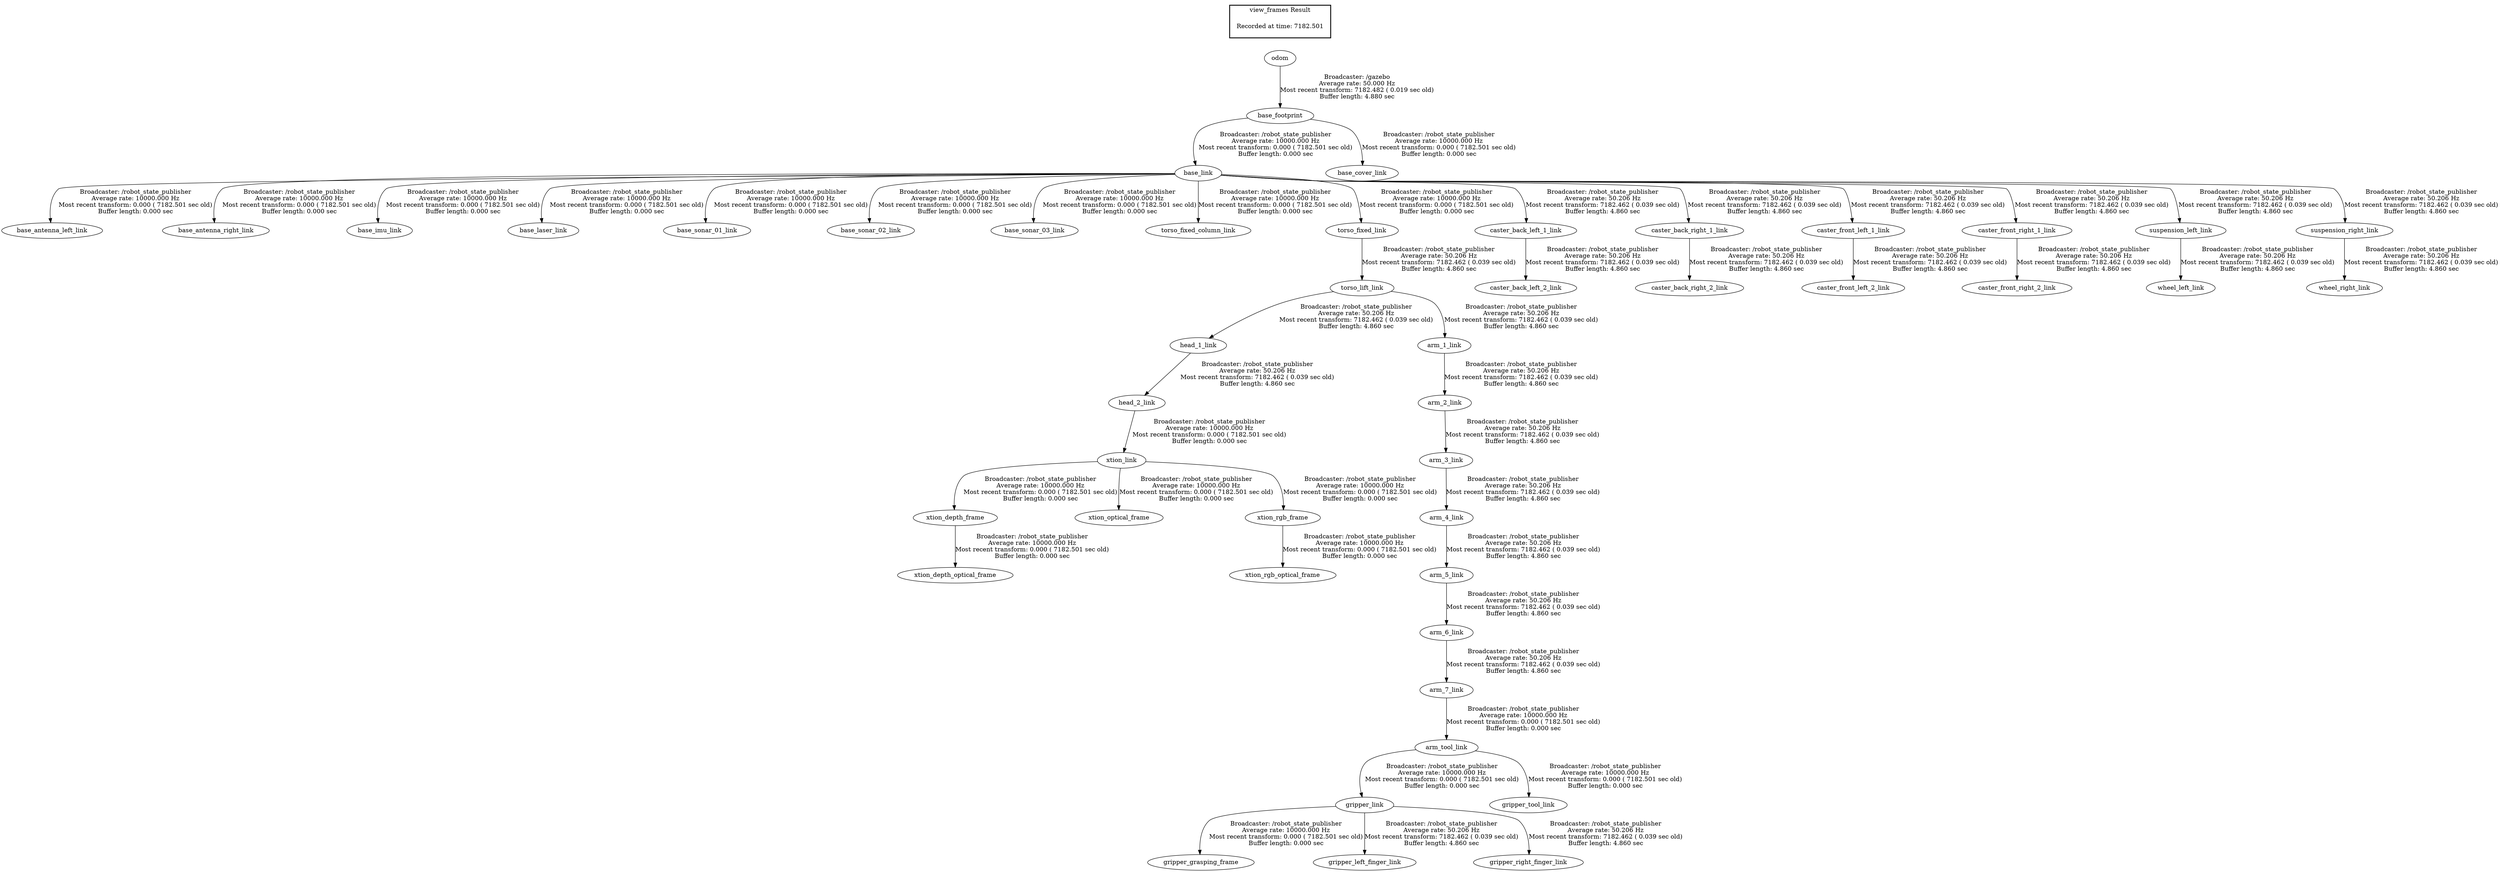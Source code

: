 digraph G {
"arm_7_link" -> "arm_tool_link"[label="Broadcaster: /robot_state_publisher\nAverage rate: 10000.000 Hz\nMost recent transform: 0.000 ( 7182.501 sec old)\nBuffer length: 0.000 sec\n"];
"arm_6_link" -> "arm_7_link"[label="Broadcaster: /robot_state_publisher\nAverage rate: 50.206 Hz\nMost recent transform: 7182.462 ( 0.039 sec old)\nBuffer length: 4.860 sec\n"];
"base_link" -> "base_antenna_left_link"[label="Broadcaster: /robot_state_publisher\nAverage rate: 10000.000 Hz\nMost recent transform: 0.000 ( 7182.501 sec old)\nBuffer length: 0.000 sec\n"];
"base_footprint" -> "base_link"[label="Broadcaster: /robot_state_publisher\nAverage rate: 10000.000 Hz\nMost recent transform: 0.000 ( 7182.501 sec old)\nBuffer length: 0.000 sec\n"];
"base_link" -> "base_antenna_right_link"[label="Broadcaster: /robot_state_publisher\nAverage rate: 10000.000 Hz\nMost recent transform: 0.000 ( 7182.501 sec old)\nBuffer length: 0.000 sec\n"];
"odom" -> "base_footprint"[label="Broadcaster: /gazebo\nAverage rate: 50.000 Hz\nMost recent transform: 7182.482 ( 0.019 sec old)\nBuffer length: 4.880 sec\n"];
"base_link" -> "base_imu_link"[label="Broadcaster: /robot_state_publisher\nAverage rate: 10000.000 Hz\nMost recent transform: 0.000 ( 7182.501 sec old)\nBuffer length: 0.000 sec\n"];
"base_link" -> "base_laser_link"[label="Broadcaster: /robot_state_publisher\nAverage rate: 10000.000 Hz\nMost recent transform: 0.000 ( 7182.501 sec old)\nBuffer length: 0.000 sec\n"];
"base_link" -> "base_sonar_01_link"[label="Broadcaster: /robot_state_publisher\nAverage rate: 10000.000 Hz\nMost recent transform: 0.000 ( 7182.501 sec old)\nBuffer length: 0.000 sec\n"];
"base_link" -> "base_sonar_02_link"[label="Broadcaster: /robot_state_publisher\nAverage rate: 10000.000 Hz\nMost recent transform: 0.000 ( 7182.501 sec old)\nBuffer length: 0.000 sec\n"];
"base_link" -> "base_sonar_03_link"[label="Broadcaster: /robot_state_publisher\nAverage rate: 10000.000 Hz\nMost recent transform: 0.000 ( 7182.501 sec old)\nBuffer length: 0.000 sec\n"];
"base_footprint" -> "base_cover_link"[label="Broadcaster: /robot_state_publisher\nAverage rate: 10000.000 Hz\nMost recent transform: 0.000 ( 7182.501 sec old)\nBuffer length: 0.000 sec\n"];
"gripper_link" -> "gripper_grasping_frame"[label="Broadcaster: /robot_state_publisher\nAverage rate: 10000.000 Hz\nMost recent transform: 0.000 ( 7182.501 sec old)\nBuffer length: 0.000 sec\n"];
"arm_tool_link" -> "gripper_link"[label="Broadcaster: /robot_state_publisher\nAverage rate: 10000.000 Hz\nMost recent transform: 0.000 ( 7182.501 sec old)\nBuffer length: 0.000 sec\n"];
"arm_tool_link" -> "gripper_tool_link"[label="Broadcaster: /robot_state_publisher\nAverage rate: 10000.000 Hz\nMost recent transform: 0.000 ( 7182.501 sec old)\nBuffer length: 0.000 sec\n"];
"base_link" -> "torso_fixed_column_link"[label="Broadcaster: /robot_state_publisher\nAverage rate: 10000.000 Hz\nMost recent transform: 0.000 ( 7182.501 sec old)\nBuffer length: 0.000 sec\n"];
"base_link" -> "torso_fixed_link"[label="Broadcaster: /robot_state_publisher\nAverage rate: 10000.000 Hz\nMost recent transform: 0.000 ( 7182.501 sec old)\nBuffer length: 0.000 sec\n"];
"xtion_link" -> "xtion_depth_frame"[label="Broadcaster: /robot_state_publisher\nAverage rate: 10000.000 Hz\nMost recent transform: 0.000 ( 7182.501 sec old)\nBuffer length: 0.000 sec\n"];
"head_2_link" -> "xtion_link"[label="Broadcaster: /robot_state_publisher\nAverage rate: 10000.000 Hz\nMost recent transform: 0.000 ( 7182.501 sec old)\nBuffer length: 0.000 sec\n"];
"xtion_depth_frame" -> "xtion_depth_optical_frame"[label="Broadcaster: /robot_state_publisher\nAverage rate: 10000.000 Hz\nMost recent transform: 0.000 ( 7182.501 sec old)\nBuffer length: 0.000 sec\n"];
"head_1_link" -> "head_2_link"[label="Broadcaster: /robot_state_publisher\nAverage rate: 50.206 Hz\nMost recent transform: 7182.462 ( 0.039 sec old)\nBuffer length: 4.860 sec\n"];
"xtion_link" -> "xtion_optical_frame"[label="Broadcaster: /robot_state_publisher\nAverage rate: 10000.000 Hz\nMost recent transform: 0.000 ( 7182.501 sec old)\nBuffer length: 0.000 sec\n"];
"xtion_link" -> "xtion_rgb_frame"[label="Broadcaster: /robot_state_publisher\nAverage rate: 10000.000 Hz\nMost recent transform: 0.000 ( 7182.501 sec old)\nBuffer length: 0.000 sec\n"];
"xtion_rgb_frame" -> "xtion_rgb_optical_frame"[label="Broadcaster: /robot_state_publisher\nAverage rate: 10000.000 Hz\nMost recent transform: 0.000 ( 7182.501 sec old)\nBuffer length: 0.000 sec\n"];
"torso_lift_link" -> "arm_1_link"[label="Broadcaster: /robot_state_publisher\nAverage rate: 50.206 Hz\nMost recent transform: 7182.462 ( 0.039 sec old)\nBuffer length: 4.860 sec\n"];
"torso_fixed_link" -> "torso_lift_link"[label="Broadcaster: /robot_state_publisher\nAverage rate: 50.206 Hz\nMost recent transform: 7182.462 ( 0.039 sec old)\nBuffer length: 4.860 sec\n"];
"arm_1_link" -> "arm_2_link"[label="Broadcaster: /robot_state_publisher\nAverage rate: 50.206 Hz\nMost recent transform: 7182.462 ( 0.039 sec old)\nBuffer length: 4.860 sec\n"];
"arm_2_link" -> "arm_3_link"[label="Broadcaster: /robot_state_publisher\nAverage rate: 50.206 Hz\nMost recent transform: 7182.462 ( 0.039 sec old)\nBuffer length: 4.860 sec\n"];
"arm_3_link" -> "arm_4_link"[label="Broadcaster: /robot_state_publisher\nAverage rate: 50.206 Hz\nMost recent transform: 7182.462 ( 0.039 sec old)\nBuffer length: 4.860 sec\n"];
"arm_4_link" -> "arm_5_link"[label="Broadcaster: /robot_state_publisher\nAverage rate: 50.206 Hz\nMost recent transform: 7182.462 ( 0.039 sec old)\nBuffer length: 4.860 sec\n"];
"arm_5_link" -> "arm_6_link"[label="Broadcaster: /robot_state_publisher\nAverage rate: 50.206 Hz\nMost recent transform: 7182.462 ( 0.039 sec old)\nBuffer length: 4.860 sec\n"];
"base_link" -> "caster_back_left_1_link"[label="Broadcaster: /robot_state_publisher\nAverage rate: 50.206 Hz\nMost recent transform: 7182.462 ( 0.039 sec old)\nBuffer length: 4.860 sec\n"];
"caster_back_left_1_link" -> "caster_back_left_2_link"[label="Broadcaster: /robot_state_publisher\nAverage rate: 50.206 Hz\nMost recent transform: 7182.462 ( 0.039 sec old)\nBuffer length: 4.860 sec\n"];
"base_link" -> "caster_back_right_1_link"[label="Broadcaster: /robot_state_publisher\nAverage rate: 50.206 Hz\nMost recent transform: 7182.462 ( 0.039 sec old)\nBuffer length: 4.860 sec\n"];
"caster_back_right_1_link" -> "caster_back_right_2_link"[label="Broadcaster: /robot_state_publisher\nAverage rate: 50.206 Hz\nMost recent transform: 7182.462 ( 0.039 sec old)\nBuffer length: 4.860 sec\n"];
"base_link" -> "caster_front_left_1_link"[label="Broadcaster: /robot_state_publisher\nAverage rate: 50.206 Hz\nMost recent transform: 7182.462 ( 0.039 sec old)\nBuffer length: 4.860 sec\n"];
"caster_front_left_1_link" -> "caster_front_left_2_link"[label="Broadcaster: /robot_state_publisher\nAverage rate: 50.206 Hz\nMost recent transform: 7182.462 ( 0.039 sec old)\nBuffer length: 4.860 sec\n"];
"base_link" -> "caster_front_right_1_link"[label="Broadcaster: /robot_state_publisher\nAverage rate: 50.206 Hz\nMost recent transform: 7182.462 ( 0.039 sec old)\nBuffer length: 4.860 sec\n"];
"caster_front_right_1_link" -> "caster_front_right_2_link"[label="Broadcaster: /robot_state_publisher\nAverage rate: 50.206 Hz\nMost recent transform: 7182.462 ( 0.039 sec old)\nBuffer length: 4.860 sec\n"];
"gripper_link" -> "gripper_left_finger_link"[label="Broadcaster: /robot_state_publisher\nAverage rate: 50.206 Hz\nMost recent transform: 7182.462 ( 0.039 sec old)\nBuffer length: 4.860 sec\n"];
"gripper_link" -> "gripper_right_finger_link"[label="Broadcaster: /robot_state_publisher\nAverage rate: 50.206 Hz\nMost recent transform: 7182.462 ( 0.039 sec old)\nBuffer length: 4.860 sec\n"];
"torso_lift_link" -> "head_1_link"[label="Broadcaster: /robot_state_publisher\nAverage rate: 50.206 Hz\nMost recent transform: 7182.462 ( 0.039 sec old)\nBuffer length: 4.860 sec\n"];
"base_link" -> "suspension_left_link"[label="Broadcaster: /robot_state_publisher\nAverage rate: 50.206 Hz\nMost recent transform: 7182.462 ( 0.039 sec old)\nBuffer length: 4.860 sec\n"];
"base_link" -> "suspension_right_link"[label="Broadcaster: /robot_state_publisher\nAverage rate: 50.206 Hz\nMost recent transform: 7182.462 ( 0.039 sec old)\nBuffer length: 4.860 sec\n"];
"suspension_left_link" -> "wheel_left_link"[label="Broadcaster: /robot_state_publisher\nAverage rate: 50.206 Hz\nMost recent transform: 7182.462 ( 0.039 sec old)\nBuffer length: 4.860 sec\n"];
"suspension_right_link" -> "wheel_right_link"[label="Broadcaster: /robot_state_publisher\nAverage rate: 50.206 Hz\nMost recent transform: 7182.462 ( 0.039 sec old)\nBuffer length: 4.860 sec\n"];
edge [style=invis];
 subgraph cluster_legend { style=bold; color=black; label ="view_frames Result";
"Recorded at time: 7182.501"[ shape=plaintext ] ;
 }->"odom";
}